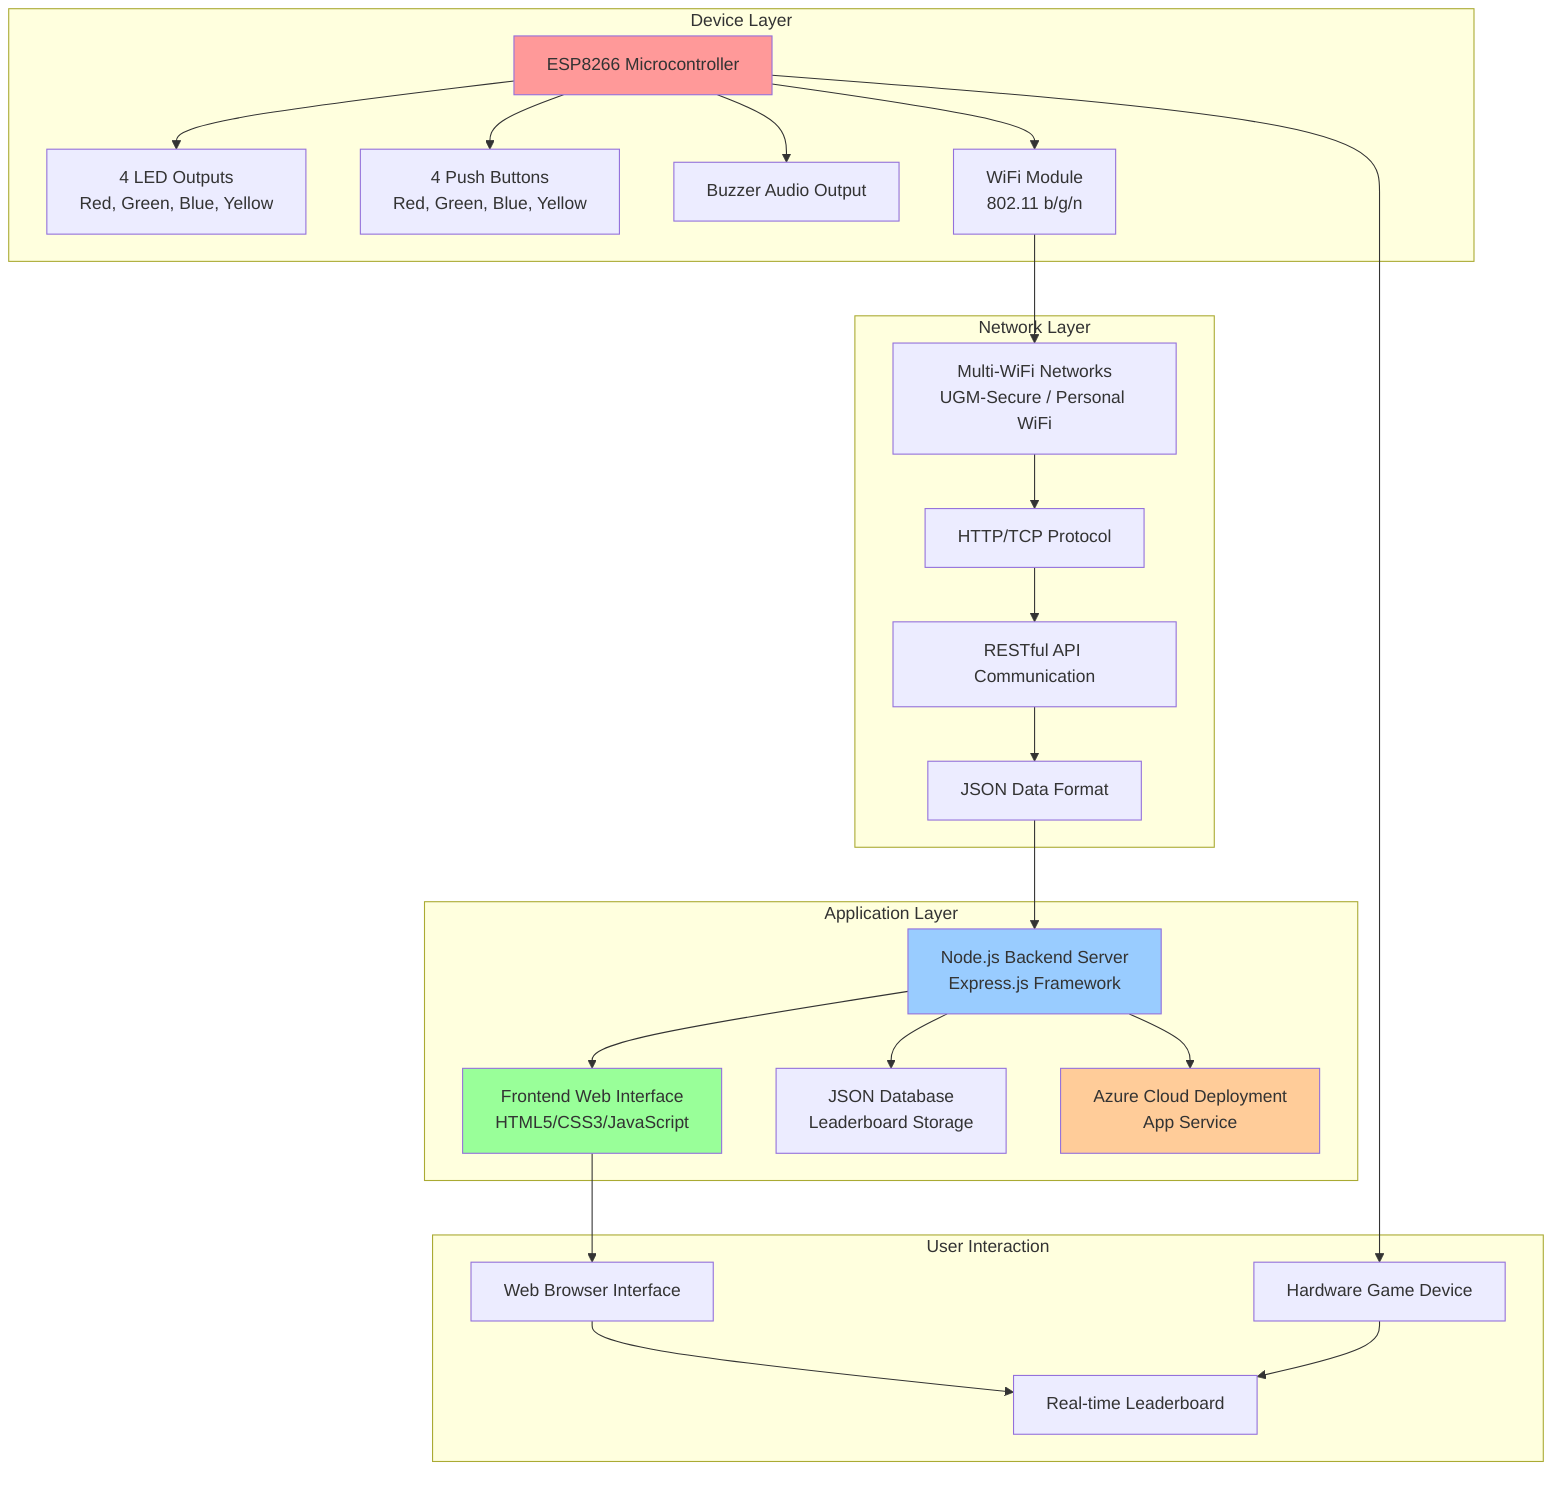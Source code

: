 graph TD
    subgraph "Device Layer"
        A[ESP8266 Microcontroller]
        B[4 LED Outputs<br/>Red, Green, Blue, Yellow]
        C[4 Push Buttons<br/>Red, Green, Blue, Yellow]
        D[Buzzer Audio Output]
        E[WiFi Module<br/>802.11 b/g/n]
    end
    
    subgraph "Network Layer"
        F[Multi-WiFi Networks<br/>UGM-Secure / Personal WiFi]
        G[HTTP/TCP Protocol]
        H[RESTful API Communication]
        I[JSON Data Format]
    end
    
    subgraph "Application Layer"
        J[Node.js Backend Server<br/>Express.js Framework]
        K[Frontend Web Interface<br/>HTML5/CSS3/JavaScript]
        L[JSON Database<br/>Leaderboard Storage]
        M[Azure Cloud Deployment<br/>App Service]
    end
    
    subgraph "User Interaction"
        N[Web Browser Interface]
        O[Hardware Game Device]
        P[Real-time Leaderboard]
    end
    
    A --> B
    A --> C
    A --> D
    A --> E
    E --> F
    F --> G
    G --> H
    H --> I
    I --> J
    J --> K
    J --> L
    J --> M
    K --> N
    A --> O
    N --> P
    O --> P
    
    style A fill:#ff9999
    style J fill:#99ccff
    style K fill:#99ff99
    style M fill:#ffcc99